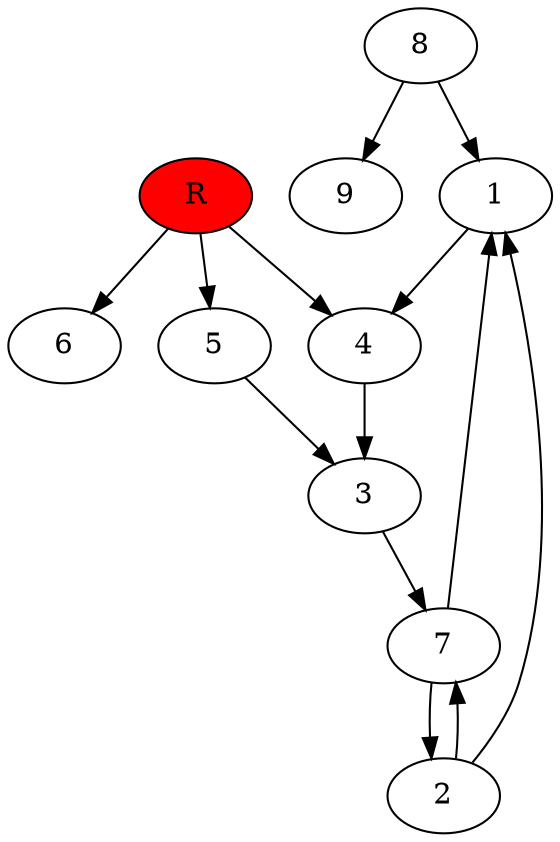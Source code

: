 digraph prb74390 {
	1
	2
	3
	4
	5
	6
	7
	8
	R [fillcolor="#ff0000" style=filled]
	1 -> 4
	2 -> 1
	2 -> 7
	3 -> 7
	4 -> 3
	5 -> 3
	7 -> 1
	7 -> 2
	8 -> 1
	8 -> 9
	R -> 4
	R -> 5
	R -> 6
}
